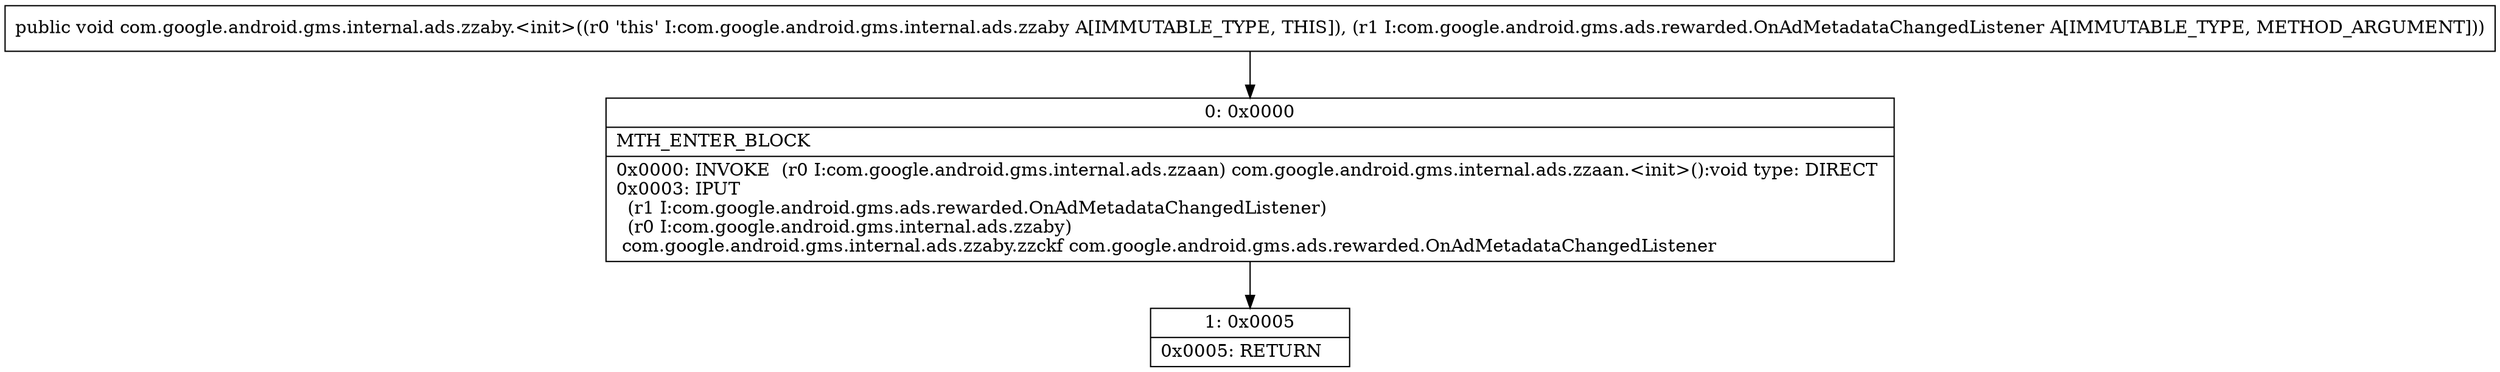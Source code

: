 digraph "CFG forcom.google.android.gms.internal.ads.zzaby.\<init\>(Lcom\/google\/android\/gms\/ads\/rewarded\/OnAdMetadataChangedListener;)V" {
Node_0 [shape=record,label="{0\:\ 0x0000|MTH_ENTER_BLOCK\l|0x0000: INVOKE  (r0 I:com.google.android.gms.internal.ads.zzaan) com.google.android.gms.internal.ads.zzaan.\<init\>():void type: DIRECT \l0x0003: IPUT  \l  (r1 I:com.google.android.gms.ads.rewarded.OnAdMetadataChangedListener)\l  (r0 I:com.google.android.gms.internal.ads.zzaby)\l com.google.android.gms.internal.ads.zzaby.zzckf com.google.android.gms.ads.rewarded.OnAdMetadataChangedListener \l}"];
Node_1 [shape=record,label="{1\:\ 0x0005|0x0005: RETURN   \l}"];
MethodNode[shape=record,label="{public void com.google.android.gms.internal.ads.zzaby.\<init\>((r0 'this' I:com.google.android.gms.internal.ads.zzaby A[IMMUTABLE_TYPE, THIS]), (r1 I:com.google.android.gms.ads.rewarded.OnAdMetadataChangedListener A[IMMUTABLE_TYPE, METHOD_ARGUMENT])) }"];
MethodNode -> Node_0;
Node_0 -> Node_1;
}

